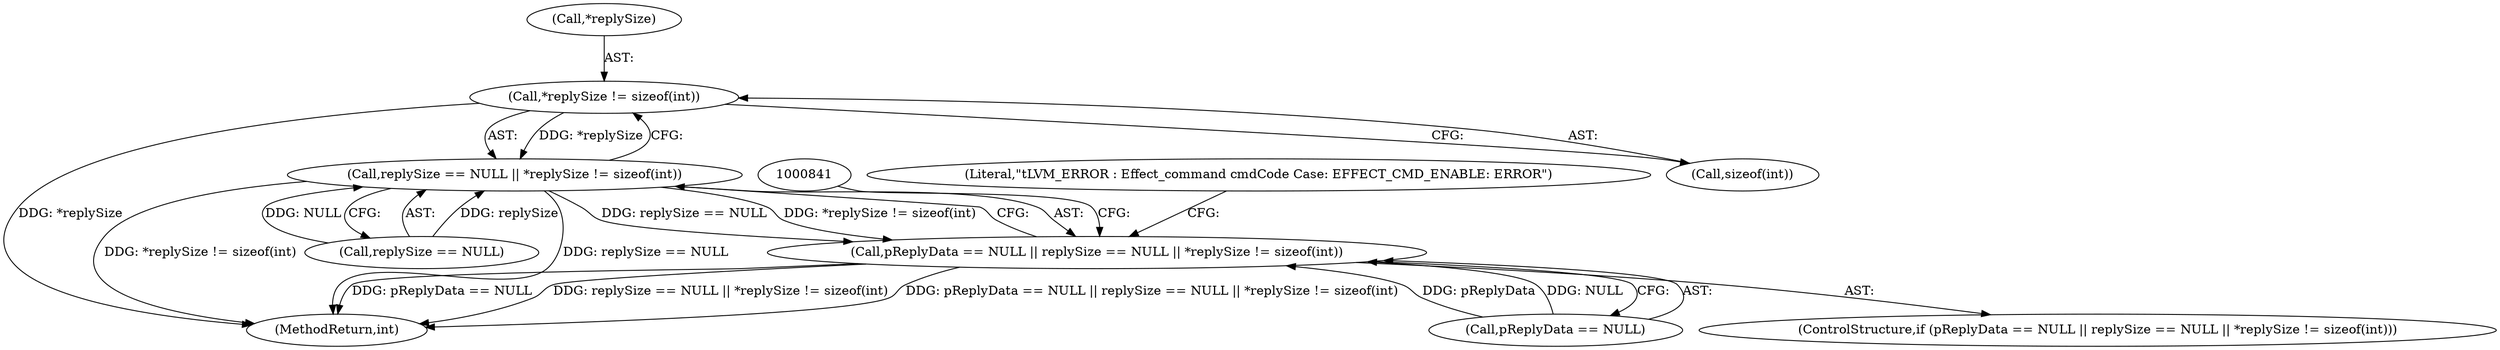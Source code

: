 digraph "0_Android_aeea52da00d210587fb3ed895de3d5f2e0264c88_4@API" {
"1000827" [label="(Call,*replySize != sizeof(int))"];
"1000823" [label="(Call,replySize == NULL || *replySize != sizeof(int))"];
"1000819" [label="(Call,pReplyData == NULL || replySize == NULL || *replySize != sizeof(int))"];
"1000823" [label="(Call,replySize == NULL || *replySize != sizeof(int))"];
"1001260" [label="(MethodReturn,int)"];
"1000834" [label="(Literal,\"\tLVM_ERROR : Effect_command cmdCode Case: EFFECT_CMD_ENABLE: ERROR\")"];
"1000818" [label="(ControlStructure,if (pReplyData == NULL || replySize == NULL || *replySize != sizeof(int)))"];
"1000830" [label="(Call,sizeof(int))"];
"1000819" [label="(Call,pReplyData == NULL || replySize == NULL || *replySize != sizeof(int))"];
"1000828" [label="(Call,*replySize)"];
"1000824" [label="(Call,replySize == NULL)"];
"1000820" [label="(Call,pReplyData == NULL)"];
"1000827" [label="(Call,*replySize != sizeof(int))"];
"1000827" -> "1000823"  [label="AST: "];
"1000827" -> "1000830"  [label="CFG: "];
"1000828" -> "1000827"  [label="AST: "];
"1000830" -> "1000827"  [label="AST: "];
"1000823" -> "1000827"  [label="CFG: "];
"1000827" -> "1001260"  [label="DDG: *replySize"];
"1000827" -> "1000823"  [label="DDG: *replySize"];
"1000823" -> "1000819"  [label="AST: "];
"1000823" -> "1000824"  [label="CFG: "];
"1000824" -> "1000823"  [label="AST: "];
"1000819" -> "1000823"  [label="CFG: "];
"1000823" -> "1001260"  [label="DDG: *replySize != sizeof(int)"];
"1000823" -> "1001260"  [label="DDG: replySize == NULL"];
"1000823" -> "1000819"  [label="DDG: replySize == NULL"];
"1000823" -> "1000819"  [label="DDG: *replySize != sizeof(int)"];
"1000824" -> "1000823"  [label="DDG: replySize"];
"1000824" -> "1000823"  [label="DDG: NULL"];
"1000819" -> "1000818"  [label="AST: "];
"1000819" -> "1000820"  [label="CFG: "];
"1000820" -> "1000819"  [label="AST: "];
"1000834" -> "1000819"  [label="CFG: "];
"1000841" -> "1000819"  [label="CFG: "];
"1000819" -> "1001260"  [label="DDG: pReplyData == NULL"];
"1000819" -> "1001260"  [label="DDG: replySize == NULL || *replySize != sizeof(int)"];
"1000819" -> "1001260"  [label="DDG: pReplyData == NULL || replySize == NULL || *replySize != sizeof(int)"];
"1000820" -> "1000819"  [label="DDG: pReplyData"];
"1000820" -> "1000819"  [label="DDG: NULL"];
}
